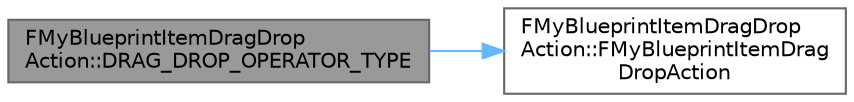 digraph "FMyBlueprintItemDragDropAction::DRAG_DROP_OPERATOR_TYPE"
{
 // INTERACTIVE_SVG=YES
 // LATEX_PDF_SIZE
  bgcolor="transparent";
  edge [fontname=Helvetica,fontsize=10,labelfontname=Helvetica,labelfontsize=10];
  node [fontname=Helvetica,fontsize=10,shape=box,height=0.2,width=0.4];
  rankdir="LR";
  Node1 [id="Node000001",label="FMyBlueprintItemDragDrop\lAction::DRAG_DROP_OPERATOR_TYPE",height=0.2,width=0.4,color="gray40", fillcolor="grey60", style="filled", fontcolor="black",tooltip=" "];
  Node1 -> Node2 [id="edge1_Node000001_Node000002",color="steelblue1",style="solid",tooltip=" "];
  Node2 [id="Node000002",label="FMyBlueprintItemDragDrop\lAction::FMyBlueprintItemDrag\lDropAction",height=0.2,width=0.4,color="grey40", fillcolor="white", style="filled",URL="$d3/db2/classFMyBlueprintItemDragDropAction.html#a884a1905d6d4998cb24935f7ccb781a2",tooltip="Constructor."];
}
